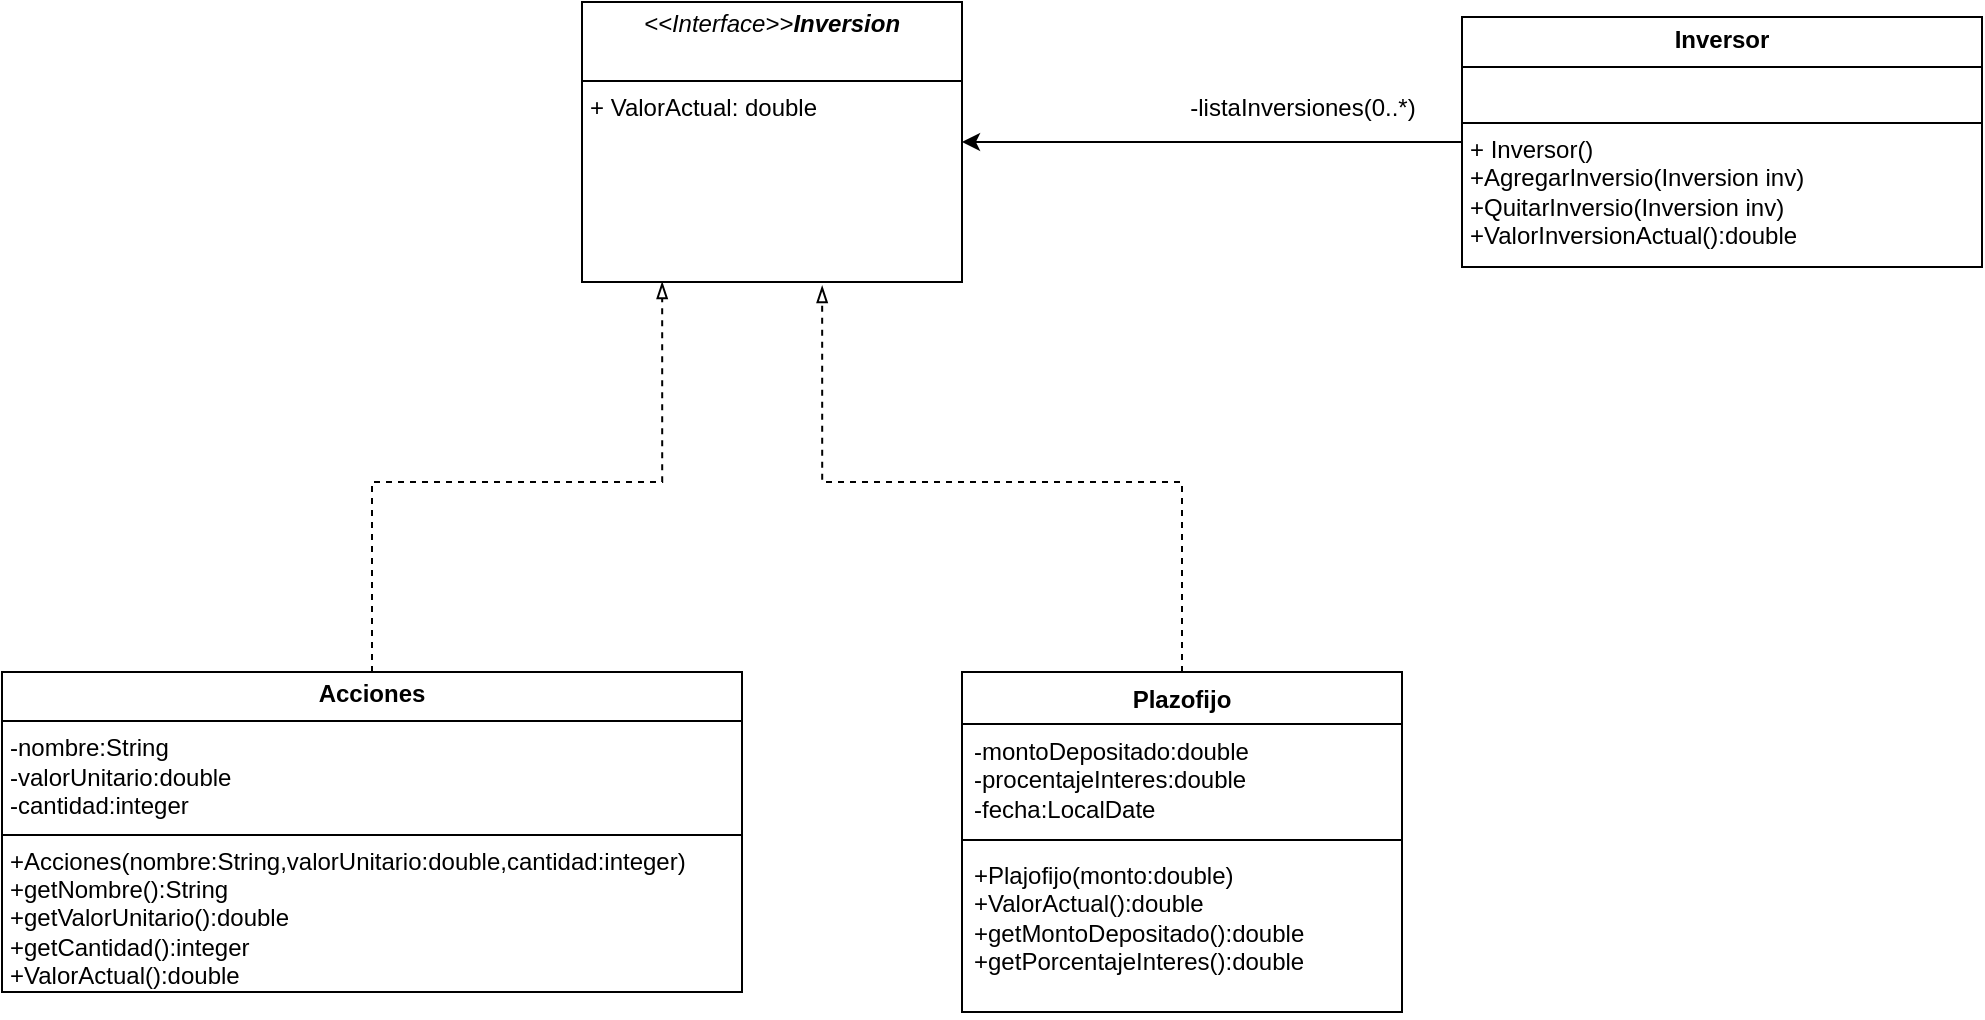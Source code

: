 <mxfile version="28.2.3">
  <diagram name="Page-1" id="jSm4F3Ladnbu6l5u7Vkw">
    <mxGraphModel dx="2276" dy="749" grid="1" gridSize="10" guides="1" tooltips="1" connect="1" arrows="1" fold="1" page="1" pageScale="1" pageWidth="850" pageHeight="1100" math="0" shadow="0">
      <root>
        <mxCell id="0" />
        <mxCell id="1" parent="0" />
        <mxCell id="-qXrqnAyL0A6dm70I89Q-3" value="&lt;p style=&quot;margin:0px;margin-top:4px;text-align:center;&quot;&gt;&lt;i&gt;&amp;lt;&amp;lt;Interface&amp;gt;&amp;gt;&lt;b&gt;Inversion&lt;/b&gt;&lt;/i&gt;&lt;br&gt;&lt;/p&gt;&lt;p style=&quot;margin:0px;margin-left:4px;&quot;&gt;&lt;br&gt;&lt;/p&gt;&lt;hr size=&quot;1&quot; style=&quot;border-style:solid;&quot;&gt;&lt;p style=&quot;margin:0px;margin-left:4px;&quot;&gt;+ ValorActual: double&lt;/p&gt;" style="verticalAlign=top;align=left;overflow=fill;html=1;whiteSpace=wrap;" parent="1" vertex="1">
          <mxGeometry x="-80" y="100" width="190" height="140" as="geometry" />
        </mxCell>
        <mxCell id="-qXrqnAyL0A6dm70I89Q-31" style="edgeStyle=orthogonalEdgeStyle;rounded=0;orthogonalLoop=1;jettySize=auto;html=1;exitX=0.5;exitY=0;exitDx=0;exitDy=0;dashed=1;endArrow=blockThin;endFill=0;entryX=0.211;entryY=1;entryDx=0;entryDy=0;entryPerimeter=0;" parent="1" source="-qXrqnAyL0A6dm70I89Q-6" target="-qXrqnAyL0A6dm70I89Q-3" edge="1">
          <mxGeometry relative="1" as="geometry">
            <mxPoint x="-40" y="250" as="targetPoint" />
            <Array as="points">
              <mxPoint x="-185" y="340" />
              <mxPoint x="-40" y="340" />
            </Array>
          </mxGeometry>
        </mxCell>
        <mxCell id="-qXrqnAyL0A6dm70I89Q-6" value="&lt;p style=&quot;margin:0px;margin-top:4px;text-align:center;&quot;&gt;&lt;b&gt;Acciones&lt;/b&gt;&lt;/p&gt;&lt;hr size=&quot;1&quot; style=&quot;border-style:solid;&quot;&gt;&lt;p style=&quot;margin:0px;margin-left:4px;&quot;&gt;-nombre:String&lt;/p&gt;&lt;p style=&quot;margin:0px;margin-left:4px;&quot;&gt;-valorUnitario:double&lt;/p&gt;&lt;p style=&quot;margin:0px;margin-left:4px;&quot;&gt;-cantidad:integer&lt;/p&gt;&lt;hr size=&quot;1&quot; style=&quot;border-style:solid;&quot;&gt;&lt;p style=&quot;margin:0px;margin-left:4px;&quot;&gt;+Acciones(nombre:String,valorUnitario:double,cantidad:integer)&lt;/p&gt;&lt;p style=&quot;margin:0px;margin-left:4px;&quot;&gt;+getNombre():String&lt;/p&gt;&lt;p style=&quot;margin:0px;margin-left:4px;&quot;&gt;+getValorUnitario():double&lt;/p&gt;&lt;p style=&quot;margin:0px;margin-left:4px;&quot;&gt;+getCantidad():integer&lt;/p&gt;&lt;p style=&quot;margin:0px;margin-left:4px;&quot;&gt;+ValorActual():double&lt;/p&gt;" style="verticalAlign=top;align=left;overflow=fill;html=1;whiteSpace=wrap;" parent="1" vertex="1">
          <mxGeometry x="-370" y="435" width="370" height="160" as="geometry" />
        </mxCell>
        <mxCell id="-qXrqnAyL0A6dm70I89Q-30" style="edgeStyle=orthogonalEdgeStyle;rounded=0;orthogonalLoop=1;jettySize=auto;html=1;dashed=1;endArrow=blockThin;endFill=0;entryX=0.632;entryY=1.014;entryDx=0;entryDy=0;entryPerimeter=0;" parent="1" source="-qXrqnAyL0A6dm70I89Q-12" target="-qXrqnAyL0A6dm70I89Q-3" edge="1">
          <mxGeometry relative="1" as="geometry">
            <mxPoint x="41" y="250" as="targetPoint" />
            <Array as="points">
              <mxPoint x="220" y="340" />
              <mxPoint x="40" y="340" />
            </Array>
          </mxGeometry>
        </mxCell>
        <mxCell id="-qXrqnAyL0A6dm70I89Q-12" value="Plazofijo" style="swimlane;fontStyle=1;align=center;verticalAlign=top;childLayout=stackLayout;horizontal=1;startSize=26;horizontalStack=0;resizeParent=1;resizeParentMax=0;resizeLast=0;collapsible=1;marginBottom=0;whiteSpace=wrap;html=1;" parent="1" vertex="1">
          <mxGeometry x="110" y="435" width="220" height="170" as="geometry">
            <mxRectangle x="265" y="590" width="90" height="30" as="alternateBounds" />
          </mxGeometry>
        </mxCell>
        <mxCell id="-qXrqnAyL0A6dm70I89Q-13" value="-montoDepositado:double&lt;div&gt;-procentajeInteres:double&lt;/div&gt;&lt;div&gt;-fecha:LocalDate&lt;/div&gt;" style="text;strokeColor=none;fillColor=none;align=left;verticalAlign=top;spacingLeft=4;spacingRight=4;overflow=hidden;rotatable=0;points=[[0,0.5],[1,0.5]];portConstraint=eastwest;whiteSpace=wrap;html=1;" parent="-qXrqnAyL0A6dm70I89Q-12" vertex="1">
          <mxGeometry y="26" width="220" height="54" as="geometry" />
        </mxCell>
        <mxCell id="-qXrqnAyL0A6dm70I89Q-14" value="" style="line;strokeWidth=1;fillColor=none;align=left;verticalAlign=middle;spacingTop=-1;spacingLeft=3;spacingRight=3;rotatable=0;labelPosition=right;points=[];portConstraint=eastwest;strokeColor=inherit;" parent="-qXrqnAyL0A6dm70I89Q-12" vertex="1">
          <mxGeometry y="80" width="220" height="8" as="geometry" />
        </mxCell>
        <mxCell id="-qXrqnAyL0A6dm70I89Q-15" value="+Plajofijo(monto:double)&lt;div&gt;+ValorActual():double&lt;/div&gt;&lt;div&gt;+getMontoDepositado():double&lt;/div&gt;&lt;div&gt;+getPorcentajeInteres():double&lt;/div&gt;&lt;div&gt;&lt;br&gt;&lt;/div&gt;" style="text;strokeColor=none;fillColor=none;align=left;verticalAlign=top;spacingLeft=4;spacingRight=4;overflow=hidden;rotatable=0;points=[[0,0.5],[1,0.5]];portConstraint=eastwest;whiteSpace=wrap;html=1;" parent="-qXrqnAyL0A6dm70I89Q-12" vertex="1">
          <mxGeometry y="88" width="220" height="82" as="geometry" />
        </mxCell>
        <mxCell id="-qXrqnAyL0A6dm70I89Q-37" style="edgeStyle=orthogonalEdgeStyle;rounded=0;orthogonalLoop=1;jettySize=auto;html=1;entryX=1;entryY=0.5;entryDx=0;entryDy=0;" parent="1" source="-qXrqnAyL0A6dm70I89Q-36" target="-qXrqnAyL0A6dm70I89Q-3" edge="1">
          <mxGeometry relative="1" as="geometry" />
        </mxCell>
        <mxCell id="-qXrqnAyL0A6dm70I89Q-36" value="&lt;p style=&quot;margin:0px;margin-top:4px;text-align:center;&quot;&gt;&lt;b&gt;Inversor&lt;/b&gt;&lt;/p&gt;&lt;hr size=&quot;1&quot; style=&quot;border-style:solid;&quot;&gt;&lt;p style=&quot;margin:0px;margin-left:4px;&quot;&gt;&lt;br&gt;&lt;/p&gt;&lt;hr size=&quot;1&quot; style=&quot;border-style:solid;&quot;&gt;&lt;p style=&quot;margin:0px;margin-left:4px;&quot;&gt;+ Inversor()&lt;/p&gt;&lt;p style=&quot;margin:0px;margin-left:4px;&quot;&gt;+AgregarInversio(Inversion inv)&lt;/p&gt;&lt;p style=&quot;margin:0px;margin-left:4px;&quot;&gt;+QuitarInversio(Inversion inv)&lt;/p&gt;&lt;p style=&quot;margin:0px;margin-left:4px;&quot;&gt;+ValorInversionActual():double&lt;/p&gt;" style="verticalAlign=top;align=left;overflow=fill;html=1;whiteSpace=wrap;" parent="1" vertex="1">
          <mxGeometry x="360" y="107.5" width="260" height="125" as="geometry" />
        </mxCell>
        <mxCell id="-qXrqnAyL0A6dm70I89Q-38" value="-listaInversiones(0..*)" style="text;html=1;align=center;verticalAlign=middle;resizable=0;points=[];autosize=1;strokeColor=none;fillColor=none;" parent="1" vertex="1">
          <mxGeometry x="210" y="138" width="140" height="30" as="geometry" />
        </mxCell>
      </root>
    </mxGraphModel>
  </diagram>
</mxfile>
